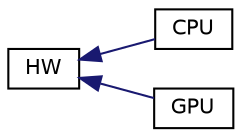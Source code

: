 digraph "Graphical Class Hierarchy"
{
  edge [fontname="Helvetica",fontsize="10",labelfontname="Helvetica",labelfontsize="10"];
  node [fontname="Helvetica",fontsize="10",shape=record];
  rankdir="LR";
  Node0 [label="HW",height=0.2,width=0.4,color="black", fillcolor="white", style="filled",URL="$classHW.html"];
  Node0 -> Node1 [dir="back",color="midnightblue",fontsize="10",style="solid",fontname="Helvetica"];
  Node1 [label="CPU",height=0.2,width=0.4,color="black", fillcolor="white", style="filled",URL="$classCPU.html"];
  Node0 -> Node2 [dir="back",color="midnightblue",fontsize="10",style="solid",fontname="Helvetica"];
  Node2 [label="GPU",height=0.2,width=0.4,color="black", fillcolor="white", style="filled",URL="$classGPU.html"];
}
